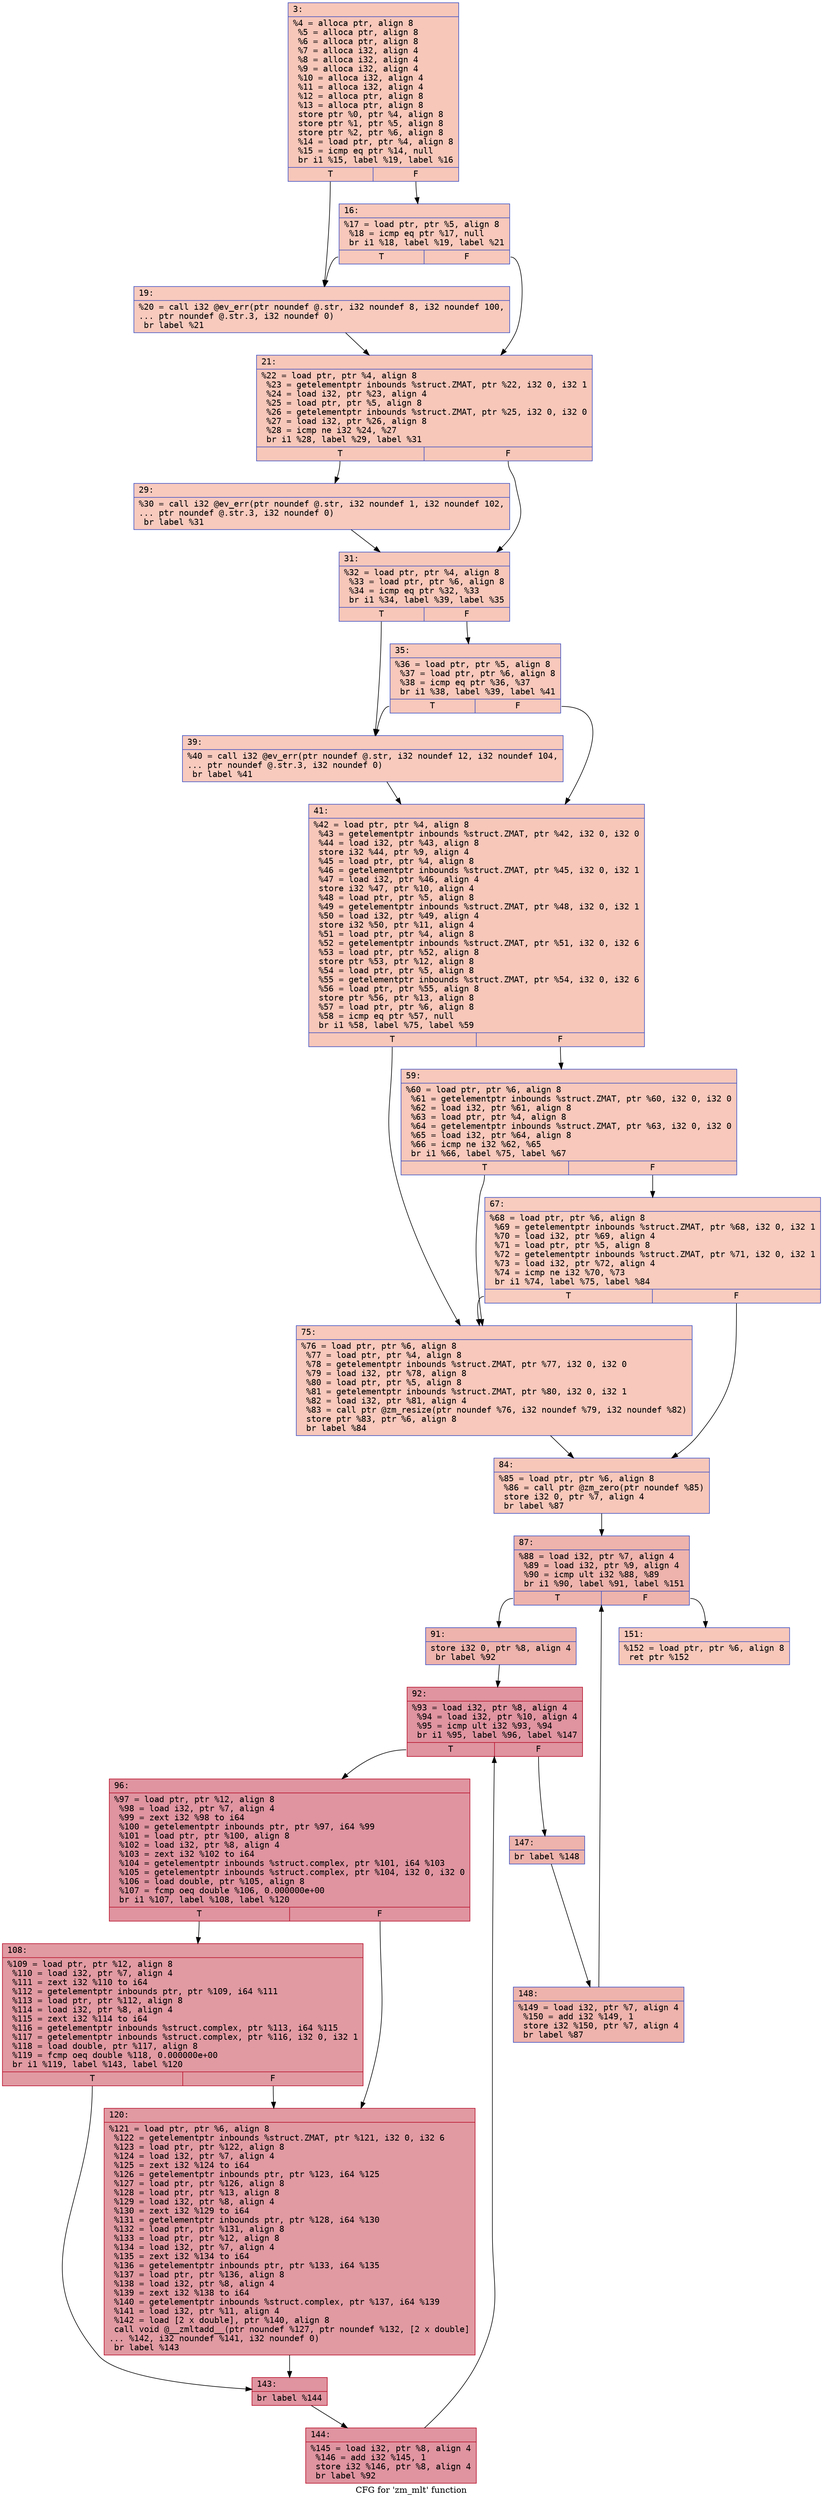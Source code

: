 digraph "CFG for 'zm_mlt' function" {
	label="CFG for 'zm_mlt' function";

	Node0x6000006ba990 [shape=record,color="#3d50c3ff", style=filled, fillcolor="#ec7f6370" fontname="Courier",label="{3:\l|  %4 = alloca ptr, align 8\l  %5 = alloca ptr, align 8\l  %6 = alloca ptr, align 8\l  %7 = alloca i32, align 4\l  %8 = alloca i32, align 4\l  %9 = alloca i32, align 4\l  %10 = alloca i32, align 4\l  %11 = alloca i32, align 4\l  %12 = alloca ptr, align 8\l  %13 = alloca ptr, align 8\l  store ptr %0, ptr %4, align 8\l  store ptr %1, ptr %5, align 8\l  store ptr %2, ptr %6, align 8\l  %14 = load ptr, ptr %4, align 8\l  %15 = icmp eq ptr %14, null\l  br i1 %15, label %19, label %16\l|{<s0>T|<s1>F}}"];
	Node0x6000006ba990:s0 -> Node0x6000006baa30[tooltip="3 -> 19\nProbability 37.50%" ];
	Node0x6000006ba990:s1 -> Node0x6000006ba9e0[tooltip="3 -> 16\nProbability 62.50%" ];
	Node0x6000006ba9e0 [shape=record,color="#3d50c3ff", style=filled, fillcolor="#ed836670" fontname="Courier",label="{16:\l|  %17 = load ptr, ptr %5, align 8\l  %18 = icmp eq ptr %17, null\l  br i1 %18, label %19, label %21\l|{<s0>T|<s1>F}}"];
	Node0x6000006ba9e0:s0 -> Node0x6000006baa30[tooltip="16 -> 19\nProbability 37.50%" ];
	Node0x6000006ba9e0:s1 -> Node0x6000006baa80[tooltip="16 -> 21\nProbability 62.50%" ];
	Node0x6000006baa30 [shape=record,color="#3d50c3ff", style=filled, fillcolor="#ef886b70" fontname="Courier",label="{19:\l|  %20 = call i32 @ev_err(ptr noundef @.str, i32 noundef 8, i32 noundef 100,\l... ptr noundef @.str.3, i32 noundef 0)\l  br label %21\l}"];
	Node0x6000006baa30 -> Node0x6000006baa80[tooltip="19 -> 21\nProbability 100.00%" ];
	Node0x6000006baa80 [shape=record,color="#3d50c3ff", style=filled, fillcolor="#ec7f6370" fontname="Courier",label="{21:\l|  %22 = load ptr, ptr %4, align 8\l  %23 = getelementptr inbounds %struct.ZMAT, ptr %22, i32 0, i32 1\l  %24 = load i32, ptr %23, align 4\l  %25 = load ptr, ptr %5, align 8\l  %26 = getelementptr inbounds %struct.ZMAT, ptr %25, i32 0, i32 0\l  %27 = load i32, ptr %26, align 8\l  %28 = icmp ne i32 %24, %27\l  br i1 %28, label %29, label %31\l|{<s0>T|<s1>F}}"];
	Node0x6000006baa80:s0 -> Node0x6000006baad0[tooltip="21 -> 29\nProbability 50.00%" ];
	Node0x6000006baa80:s1 -> Node0x6000006bab20[tooltip="21 -> 31\nProbability 50.00%" ];
	Node0x6000006baad0 [shape=record,color="#3d50c3ff", style=filled, fillcolor="#ef886b70" fontname="Courier",label="{29:\l|  %30 = call i32 @ev_err(ptr noundef @.str, i32 noundef 1, i32 noundef 102,\l... ptr noundef @.str.3, i32 noundef 0)\l  br label %31\l}"];
	Node0x6000006baad0 -> Node0x6000006bab20[tooltip="29 -> 31\nProbability 100.00%" ];
	Node0x6000006bab20 [shape=record,color="#3d50c3ff", style=filled, fillcolor="#ec7f6370" fontname="Courier",label="{31:\l|  %32 = load ptr, ptr %4, align 8\l  %33 = load ptr, ptr %6, align 8\l  %34 = icmp eq ptr %32, %33\l  br i1 %34, label %39, label %35\l|{<s0>T|<s1>F}}"];
	Node0x6000006bab20:s0 -> Node0x6000006babc0[tooltip="31 -> 39\nProbability 37.50%" ];
	Node0x6000006bab20:s1 -> Node0x6000006bab70[tooltip="31 -> 35\nProbability 62.50%" ];
	Node0x6000006bab70 [shape=record,color="#3d50c3ff", style=filled, fillcolor="#ed836670" fontname="Courier",label="{35:\l|  %36 = load ptr, ptr %5, align 8\l  %37 = load ptr, ptr %6, align 8\l  %38 = icmp eq ptr %36, %37\l  br i1 %38, label %39, label %41\l|{<s0>T|<s1>F}}"];
	Node0x6000006bab70:s0 -> Node0x6000006babc0[tooltip="35 -> 39\nProbability 37.50%" ];
	Node0x6000006bab70:s1 -> Node0x6000006bac10[tooltip="35 -> 41\nProbability 62.50%" ];
	Node0x6000006babc0 [shape=record,color="#3d50c3ff", style=filled, fillcolor="#ef886b70" fontname="Courier",label="{39:\l|  %40 = call i32 @ev_err(ptr noundef @.str, i32 noundef 12, i32 noundef 104,\l... ptr noundef @.str.3, i32 noundef 0)\l  br label %41\l}"];
	Node0x6000006babc0 -> Node0x6000006bac10[tooltip="39 -> 41\nProbability 100.00%" ];
	Node0x6000006bac10 [shape=record,color="#3d50c3ff", style=filled, fillcolor="#ec7f6370" fontname="Courier",label="{41:\l|  %42 = load ptr, ptr %4, align 8\l  %43 = getelementptr inbounds %struct.ZMAT, ptr %42, i32 0, i32 0\l  %44 = load i32, ptr %43, align 8\l  store i32 %44, ptr %9, align 4\l  %45 = load ptr, ptr %4, align 8\l  %46 = getelementptr inbounds %struct.ZMAT, ptr %45, i32 0, i32 1\l  %47 = load i32, ptr %46, align 4\l  store i32 %47, ptr %10, align 4\l  %48 = load ptr, ptr %5, align 8\l  %49 = getelementptr inbounds %struct.ZMAT, ptr %48, i32 0, i32 1\l  %50 = load i32, ptr %49, align 4\l  store i32 %50, ptr %11, align 4\l  %51 = load ptr, ptr %4, align 8\l  %52 = getelementptr inbounds %struct.ZMAT, ptr %51, i32 0, i32 6\l  %53 = load ptr, ptr %52, align 8\l  store ptr %53, ptr %12, align 8\l  %54 = load ptr, ptr %5, align 8\l  %55 = getelementptr inbounds %struct.ZMAT, ptr %54, i32 0, i32 6\l  %56 = load ptr, ptr %55, align 8\l  store ptr %56, ptr %13, align 8\l  %57 = load ptr, ptr %6, align 8\l  %58 = icmp eq ptr %57, null\l  br i1 %58, label %75, label %59\l|{<s0>T|<s1>F}}"];
	Node0x6000006bac10:s0 -> Node0x6000006bad00[tooltip="41 -> 75\nProbability 37.50%" ];
	Node0x6000006bac10:s1 -> Node0x6000006bac60[tooltip="41 -> 59\nProbability 62.50%" ];
	Node0x6000006bac60 [shape=record,color="#3d50c3ff", style=filled, fillcolor="#ed836670" fontname="Courier",label="{59:\l|  %60 = load ptr, ptr %6, align 8\l  %61 = getelementptr inbounds %struct.ZMAT, ptr %60, i32 0, i32 0\l  %62 = load i32, ptr %61, align 8\l  %63 = load ptr, ptr %4, align 8\l  %64 = getelementptr inbounds %struct.ZMAT, ptr %63, i32 0, i32 0\l  %65 = load i32, ptr %64, align 8\l  %66 = icmp ne i32 %62, %65\l  br i1 %66, label %75, label %67\l|{<s0>T|<s1>F}}"];
	Node0x6000006bac60:s0 -> Node0x6000006bad00[tooltip="59 -> 75\nProbability 50.00%" ];
	Node0x6000006bac60:s1 -> Node0x6000006bacb0[tooltip="59 -> 67\nProbability 50.00%" ];
	Node0x6000006bacb0 [shape=record,color="#3d50c3ff", style=filled, fillcolor="#f08b6e70" fontname="Courier",label="{67:\l|  %68 = load ptr, ptr %6, align 8\l  %69 = getelementptr inbounds %struct.ZMAT, ptr %68, i32 0, i32 1\l  %70 = load i32, ptr %69, align 4\l  %71 = load ptr, ptr %5, align 8\l  %72 = getelementptr inbounds %struct.ZMAT, ptr %71, i32 0, i32 1\l  %73 = load i32, ptr %72, align 4\l  %74 = icmp ne i32 %70, %73\l  br i1 %74, label %75, label %84\l|{<s0>T|<s1>F}}"];
	Node0x6000006bacb0:s0 -> Node0x6000006bad00[tooltip="67 -> 75\nProbability 50.00%" ];
	Node0x6000006bacb0:s1 -> Node0x6000006bad50[tooltip="67 -> 84\nProbability 50.00%" ];
	Node0x6000006bad00 [shape=record,color="#3d50c3ff", style=filled, fillcolor="#ed836670" fontname="Courier",label="{75:\l|  %76 = load ptr, ptr %6, align 8\l  %77 = load ptr, ptr %4, align 8\l  %78 = getelementptr inbounds %struct.ZMAT, ptr %77, i32 0, i32 0\l  %79 = load i32, ptr %78, align 8\l  %80 = load ptr, ptr %5, align 8\l  %81 = getelementptr inbounds %struct.ZMAT, ptr %80, i32 0, i32 1\l  %82 = load i32, ptr %81, align 4\l  %83 = call ptr @zm_resize(ptr noundef %76, i32 noundef %79, i32 noundef %82)\l  store ptr %83, ptr %6, align 8\l  br label %84\l}"];
	Node0x6000006bad00 -> Node0x6000006bad50[tooltip="75 -> 84\nProbability 100.00%" ];
	Node0x6000006bad50 [shape=record,color="#3d50c3ff", style=filled, fillcolor="#ec7f6370" fontname="Courier",label="{84:\l|  %85 = load ptr, ptr %6, align 8\l  %86 = call ptr @zm_zero(ptr noundef %85)\l  store i32 0, ptr %7, align 4\l  br label %87\l}"];
	Node0x6000006bad50 -> Node0x6000006bada0[tooltip="84 -> 87\nProbability 100.00%" ];
	Node0x6000006bada0 [shape=record,color="#3d50c3ff", style=filled, fillcolor="#d6524470" fontname="Courier",label="{87:\l|  %88 = load i32, ptr %7, align 4\l  %89 = load i32, ptr %9, align 4\l  %90 = icmp ult i32 %88, %89\l  br i1 %90, label %91, label %151\l|{<s0>T|<s1>F}}"];
	Node0x6000006bada0:s0 -> Node0x6000006badf0[tooltip="87 -> 91\nProbability 96.88%" ];
	Node0x6000006bada0:s1 -> Node0x6000006bb0c0[tooltip="87 -> 151\nProbability 3.12%" ];
	Node0x6000006badf0 [shape=record,color="#3d50c3ff", style=filled, fillcolor="#d6524470" fontname="Courier",label="{91:\l|  store i32 0, ptr %8, align 4\l  br label %92\l}"];
	Node0x6000006badf0 -> Node0x6000006bae40[tooltip="91 -> 92\nProbability 100.00%" ];
	Node0x6000006bae40 [shape=record,color="#b70d28ff", style=filled, fillcolor="#b70d2870" fontname="Courier",label="{92:\l|  %93 = load i32, ptr %8, align 4\l  %94 = load i32, ptr %10, align 4\l  %95 = icmp ult i32 %93, %94\l  br i1 %95, label %96, label %147\l|{<s0>T|<s1>F}}"];
	Node0x6000006bae40:s0 -> Node0x6000006bae90[tooltip="92 -> 96\nProbability 96.88%" ];
	Node0x6000006bae40:s1 -> Node0x6000006bb020[tooltip="92 -> 147\nProbability 3.12%" ];
	Node0x6000006bae90 [shape=record,color="#b70d28ff", style=filled, fillcolor="#b70d2870" fontname="Courier",label="{96:\l|  %97 = load ptr, ptr %12, align 8\l  %98 = load i32, ptr %7, align 4\l  %99 = zext i32 %98 to i64\l  %100 = getelementptr inbounds ptr, ptr %97, i64 %99\l  %101 = load ptr, ptr %100, align 8\l  %102 = load i32, ptr %8, align 4\l  %103 = zext i32 %102 to i64\l  %104 = getelementptr inbounds %struct.complex, ptr %101, i64 %103\l  %105 = getelementptr inbounds %struct.complex, ptr %104, i32 0, i32 0\l  %106 = load double, ptr %105, align 8\l  %107 = fcmp oeq double %106, 0.000000e+00\l  br i1 %107, label %108, label %120\l|{<s0>T|<s1>F}}"];
	Node0x6000006bae90:s0 -> Node0x6000006baee0[tooltip="96 -> 108\nProbability 62.50%" ];
	Node0x6000006bae90:s1 -> Node0x6000006baf30[tooltip="96 -> 120\nProbability 37.50%" ];
	Node0x6000006baee0 [shape=record,color="#b70d28ff", style=filled, fillcolor="#bb1b2c70" fontname="Courier",label="{108:\l|  %109 = load ptr, ptr %12, align 8\l  %110 = load i32, ptr %7, align 4\l  %111 = zext i32 %110 to i64\l  %112 = getelementptr inbounds ptr, ptr %109, i64 %111\l  %113 = load ptr, ptr %112, align 8\l  %114 = load i32, ptr %8, align 4\l  %115 = zext i32 %114 to i64\l  %116 = getelementptr inbounds %struct.complex, ptr %113, i64 %115\l  %117 = getelementptr inbounds %struct.complex, ptr %116, i32 0, i32 1\l  %118 = load double, ptr %117, align 8\l  %119 = fcmp oeq double %118, 0.000000e+00\l  br i1 %119, label %143, label %120\l|{<s0>T|<s1>F}}"];
	Node0x6000006baee0:s0 -> Node0x6000006baf80[tooltip="108 -> 143\nProbability 62.50%" ];
	Node0x6000006baee0:s1 -> Node0x6000006baf30[tooltip="108 -> 120\nProbability 37.50%" ];
	Node0x6000006baf30 [shape=record,color="#b70d28ff", style=filled, fillcolor="#bb1b2c70" fontname="Courier",label="{120:\l|  %121 = load ptr, ptr %6, align 8\l  %122 = getelementptr inbounds %struct.ZMAT, ptr %121, i32 0, i32 6\l  %123 = load ptr, ptr %122, align 8\l  %124 = load i32, ptr %7, align 4\l  %125 = zext i32 %124 to i64\l  %126 = getelementptr inbounds ptr, ptr %123, i64 %125\l  %127 = load ptr, ptr %126, align 8\l  %128 = load ptr, ptr %13, align 8\l  %129 = load i32, ptr %8, align 4\l  %130 = zext i32 %129 to i64\l  %131 = getelementptr inbounds ptr, ptr %128, i64 %130\l  %132 = load ptr, ptr %131, align 8\l  %133 = load ptr, ptr %12, align 8\l  %134 = load i32, ptr %7, align 4\l  %135 = zext i32 %134 to i64\l  %136 = getelementptr inbounds ptr, ptr %133, i64 %135\l  %137 = load ptr, ptr %136, align 8\l  %138 = load i32, ptr %8, align 4\l  %139 = zext i32 %138 to i64\l  %140 = getelementptr inbounds %struct.complex, ptr %137, i64 %139\l  %141 = load i32, ptr %11, align 4\l  %142 = load [2 x double], ptr %140, align 8\l  call void @__zmltadd__(ptr noundef %127, ptr noundef %132, [2 x double]\l... %142, i32 noundef %141, i32 noundef 0)\l  br label %143\l}"];
	Node0x6000006baf30 -> Node0x6000006baf80[tooltip="120 -> 143\nProbability 100.00%" ];
	Node0x6000006baf80 [shape=record,color="#b70d28ff", style=filled, fillcolor="#b70d2870" fontname="Courier",label="{143:\l|  br label %144\l}"];
	Node0x6000006baf80 -> Node0x6000006bafd0[tooltip="143 -> 144\nProbability 100.00%" ];
	Node0x6000006bafd0 [shape=record,color="#b70d28ff", style=filled, fillcolor="#b70d2870" fontname="Courier",label="{144:\l|  %145 = load i32, ptr %8, align 4\l  %146 = add i32 %145, 1\l  store i32 %146, ptr %8, align 4\l  br label %92\l}"];
	Node0x6000006bafd0 -> Node0x6000006bae40[tooltip="144 -> 92\nProbability 100.00%" ];
	Node0x6000006bb020 [shape=record,color="#3d50c3ff", style=filled, fillcolor="#d6524470" fontname="Courier",label="{147:\l|  br label %148\l}"];
	Node0x6000006bb020 -> Node0x6000006bb070[tooltip="147 -> 148\nProbability 100.00%" ];
	Node0x6000006bb070 [shape=record,color="#3d50c3ff", style=filled, fillcolor="#d6524470" fontname="Courier",label="{148:\l|  %149 = load i32, ptr %7, align 4\l  %150 = add i32 %149, 1\l  store i32 %150, ptr %7, align 4\l  br label %87\l}"];
	Node0x6000006bb070 -> Node0x6000006bada0[tooltip="148 -> 87\nProbability 100.00%" ];
	Node0x6000006bb0c0 [shape=record,color="#3d50c3ff", style=filled, fillcolor="#ec7f6370" fontname="Courier",label="{151:\l|  %152 = load ptr, ptr %6, align 8\l  ret ptr %152\l}"];
}
